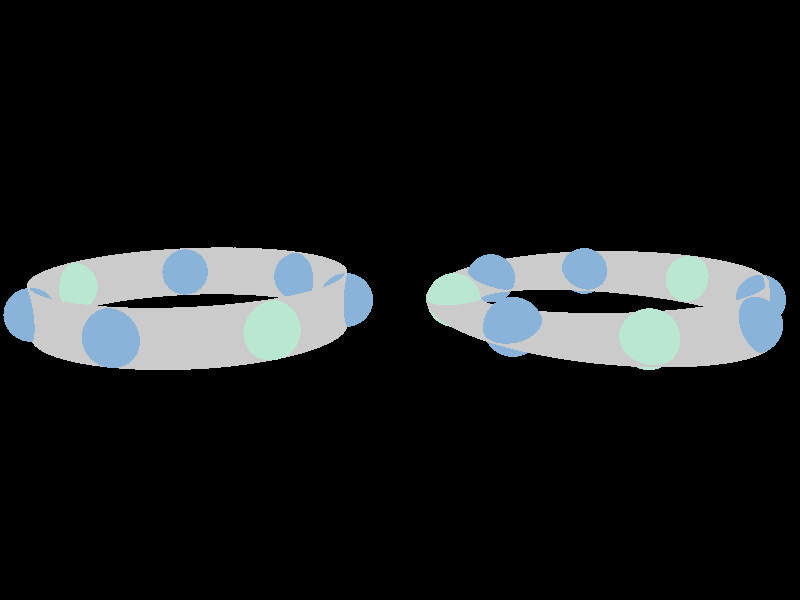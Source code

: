 // POV-Ray 3.7 Scene File "antiperiodicBC.pov"
// Inspired by http://www.f-lohmueller.de/pov_tut/loop/povlup3e.htm
// for making moebius strips
//--------------------------------------------------------------------------
#version 3.7;
global_settings{ assumed_gamma 1.0 }
#default{ finish{ ambient 0.1 diffuse 0.9 }} 
//--------------------------------------------------------------------------
#include "colors.inc"
#include "textures.inc"
#include "glass.inc"
#include "metals.inc"
#include "golds.inc"
#include "stones.inc"
#include "woods.inc"
#include "shapes.inc"
#include "shapes2.inc"
#include "functions.inc"
#include "math.inc"
#include "transforms.inc"

//---------------------------------------------------------------------------------
//---------------------------------------------------------------------------------
#declare Camera_Number = 4 ;
//---------------------------------------------------------------------------------
// camera -------------------------------------------------------------------------
#switch ( Camera_Number )
#case (0)
  #declare Camera_Location = < 0.00, 1.00,-13.00> ;  // front view
  #declare Camera_Look_At  = < 0.00, 1.00 , 0.0> ;
  #declare Camera_Angle    =  45 ;
#break
#case (1)
  #declare Camera_Location =  < 5.00, 6.00,-8.00> ;  // diagonal view
  #declare Camera_Look_At  =  < 0.9 , 0.3 ,  0.0>;
  #declare Camera_Angle    =  50 ;
#break
#case (2)
  #declare Camera_Location = <10.00, 1.00,  0.00> ;  // right side view
  #declare Camera_Look_At  = < 0.00, 1.00,  0.00> ;
  #declare Camera_Angle    =  50 ;
#break
#case (3)
  #declare Camera_Location = < 0.00,12.00,  0+0.000> ;  // top view
  #declare Camera_Look_At  = < 0.00, 0.00,  0+0.001> ;
  #declare Camera_Angle    = 50 ;
#break
#case (4)
  #declare Camera_Location = < 0.00, 4.00,  -18.5> ;  // top view
  #declare Camera_Look_At  = < 0.00, 0.00,  0> ;
  #declare Camera_Angle    = 45;
#break
#else
  #declare Camera_Location = < 0.00, 1.00,-13.00> ;  // front view
  #declare Camera_Look_At  = < 0.00, 1.00 , 0.0> ;
  #declare Camera_Angle    =  45 ;
#break
#break
#end // of "#switch ( Camera_Number )"  
//--------------------------------------------------------------------------
camera{ ultra_wide_angle // orthographic 
        location Camera_Location
        right    x*image_width/image_height
        angle    Camera_Angle
        look_at  Camera_Look_At
      }
//--------------------------------------------------------------------------
// sun ---------------------------------------------------------------------
//--------------------------------------------------------------------------
light_source{< 1800,2500, -2500> color rgb<1,1,1>*0.9}                // sun 
light_source{ Camera_Location   color rgb<0.9,0.9,1>*0.1 shadowless} // flash

//----------------------------------------------------------------------------
//---------------------------- objects in scene ------------------------------
//----------------------------------------------------------------------------
#declare Ball = 
sphere{ <0,0,0>,0.50
  texture
  {
   pigment{ color rgb<0.255,0.451,0.702> }
    normal {bozo 0.05 scale 0.1}
    finish{
         diffuse 0.65
         brilliance 0.6
         reflection{
                rgb <.05, .05, .05>, rgb<.2,.2,.2>
                fresnel on       
         }
    }

  }
}

#declare Ball2 =
 sphere{ <0,0,0>,0.50
  texture
  {
    pigment{ color rgb<0.49,0.796,0.643> } // green
    normal {bozo 0.05 scale 0.1}
    finish{
         diffuse 0.65
         brilliance 0.6
         reflection{
                rgb <.05, .05, .05>, rgb<.2,.2,.2>
                fresnel on       
         }
    }

  }
}
 

//----------------------------------------------------------------------
//----------------------------------------------------------------------
#declare Profile_R = 0.02;
#declare Profile_H = 0.50;

#declare Profile = 
union{
 sphere  {<0,0,0>,Profile_R  translate<0, Profile_H,0>}
 cylinder{<0,-Profile_H,0>,<0, Profile_H,0>,Profile_R }
 sphere  {<0,0,0>,Profile_R  translate<0,-Profile_H,0>}
 texture{ pigment{ color rgb<0.60,0.60,0.60> transmit 0.82}
          finish { phong 1}}}


//---------------------------------------------------------
#declare R_major = 3.00;
#declare N_major = 0.5; 
#declare N_minor = 2880;


// Periodic Boundary Conditions -----------------------------------
#declare PBC =
union {
#declare factor= 0;

//---------------------------------------------------------
#declare Nr = 0;                  // start
#declare EndNr = N_major*N_minor; // end

#while (Nr< EndNr)                // loop 
 object{Profile
         rotate<0,0,factor * Nr * 360/N_minor>
         translate<R_major,0,0> 
         rotate<0, Nr * 360/EndNr,0>
       } //------------------------

#declare Nr = Nr + 1;  // next Nr
#end // --------------------------// end of loop

#declare R = 3.00;
#declare Nr = 0;      // start
#declare EndNr = 7;  // end

// the particles

// #1 
object{ Ball
         translate <R,0.00,0>
         rotate <0,Nr* 360/EndNr,0>
       }
#declare Nr = Nr+1;

// #2 
object{ Ball2
         translate <R,0.00,0>
         rotate <0,Nr* 360/EndNr,0>
       }
#declare Nr = Nr+1;

// #3 
object{ Ball
         translate <R,0.00,0>
         rotate <0,Nr* 360/EndNr,0>
       }
#declare Nr = Nr+1;

// #4 
object{ Ball
         translate <R,0.00,0>
         rotate <0,Nr* 360/EndNr,0>
       }
#declare Nr = Nr+1;

// #5 
object{ Ball2
         translate <R,0.00,0>
         rotate <0,Nr* 360/EndNr,0>
       }
#declare Nr = Nr+1;

// #6 
object{ Ball
         translate <R,0.00,0>
         rotate <0,Nr* 360/EndNr,0>
       }
#declare Nr = Nr+1;

// #7 
object{ Ball
         translate <R,0.00,0>
         rotate <0,Nr* 360/EndNr,0>
       }
#declare Nr = Nr+1;
}

// Anti Periodic Boundary Conditions ----------------------
#declare APBC =
union {

#declare factor= 1;

//---------------------------------------------------------
#declare Nr = 0;                  // start
#declare EndNr = N_major*N_minor; // end

#while (Nr< EndNr)                // loop 
 object{Profile
         rotate<0,0,factor * Nr * 360/N_minor>
         translate<R_major,0,0> 
         rotate<0, Nr * 360/EndNr,0>
       } //------------------------

#declare Nr = Nr + 1;  // next Nr
#end // --------------------------// end of loop

#declare R = 3.00;

// the particles
#declare Nr = 0;      // start
#declare EndNr = 8;  // end

object{ Ball
         translate <R,0.00,0>
         rotate <0,Nr* 360/EndNr,0>
       }
#declare Nr = Nr + 1;  // next Nr

object{ Ball
         translate <R,0.00,0>
         rotate <0,Nr* 360/EndNr,0>
       }
#declare Nr = Nr + 1;  // next Nr

object{ Ball2
         translate <R,0.00,0>
         rotate <0,Nr* 360/EndNr,0>
       }
#declare Nr = Nr + 1;  // next Nr

object{ Ball
         translate <R,0.00,0>
         rotate <0,Nr* 360/EndNr,0>
       }
#declare Nr = Nr + 1;  // next Nr

object{ Ball2
         translate <R,0.00,0>
         rotate <0,Nr* 360/EndNr,0>
       }
#declare Nr = Nr+1;

object{ Ball
         translate <R,0.00,0>
         rotate <0,Nr* 360/EndNr,0>
       }
#declare Nr = Nr+1;

object{ Ball
         translate <R,0.00,0>
         rotate <0,Nr* 360/EndNr,0>
       }
#declare Nr = Nr+1;

object{ Ball2
         translate <R,0.00,0>
         rotate <0,Nr* 360/EndNr,0>
       }
#declare Nr = Nr+1;

}

object {
    PBC
    translate <-4,0,0>
}

object {
    APBC
    translate <4,0,0>
}
//------------------------------------------------------------------- end
